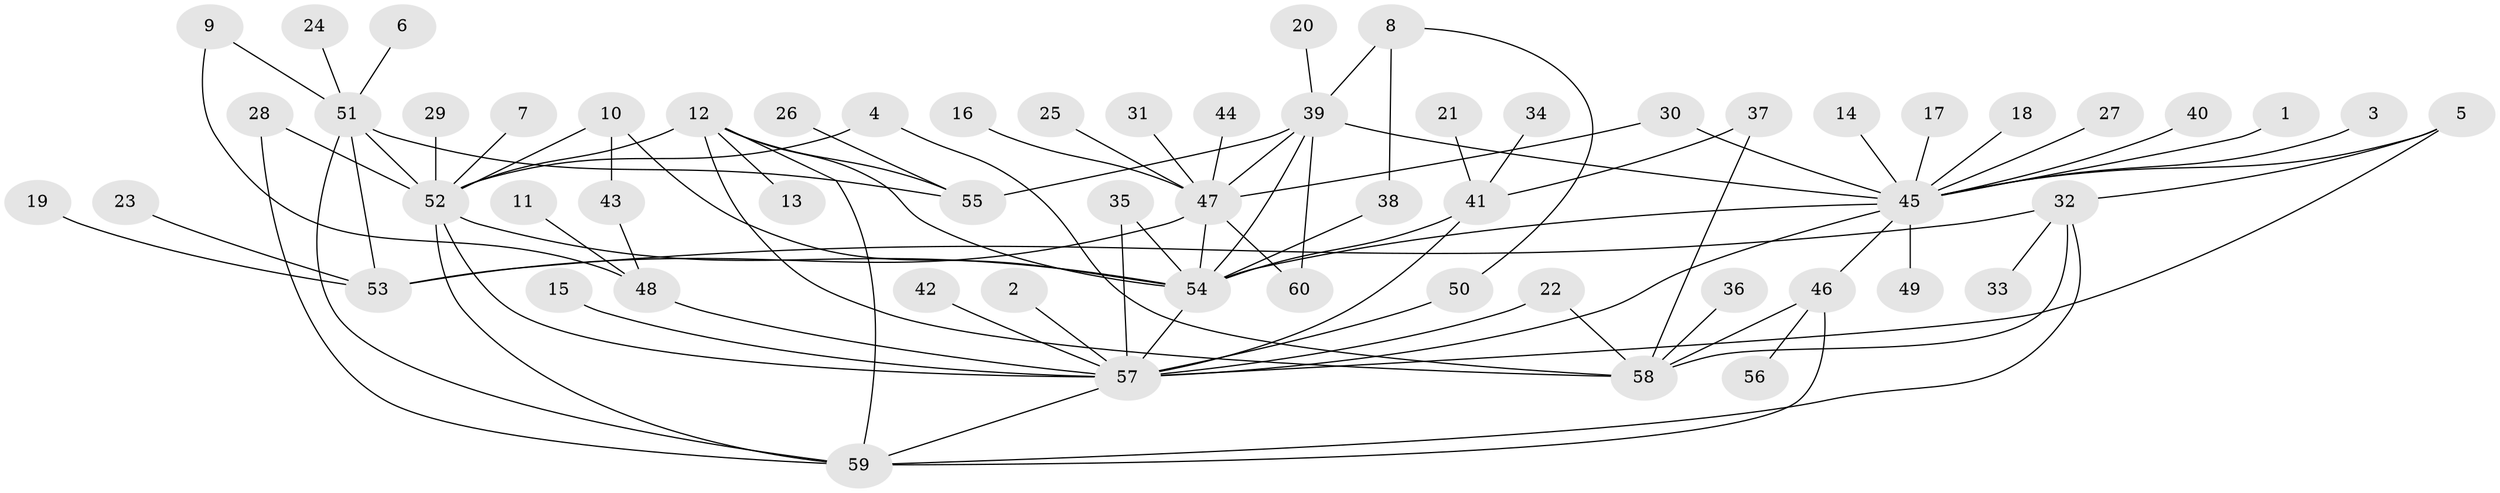 // original degree distribution, {8: 0.041666666666666664, 5: 0.016666666666666666, 9: 0.025, 11: 0.016666666666666666, 18: 0.008333333333333333, 1: 0.5166666666666667, 4: 0.05, 2: 0.20833333333333334, 3: 0.08333333333333333, 6: 0.025, 7: 0.008333333333333333}
// Generated by graph-tools (version 1.1) at 2025/26/03/09/25 03:26:02]
// undirected, 60 vertices, 89 edges
graph export_dot {
graph [start="1"]
  node [color=gray90,style=filled];
  1;
  2;
  3;
  4;
  5;
  6;
  7;
  8;
  9;
  10;
  11;
  12;
  13;
  14;
  15;
  16;
  17;
  18;
  19;
  20;
  21;
  22;
  23;
  24;
  25;
  26;
  27;
  28;
  29;
  30;
  31;
  32;
  33;
  34;
  35;
  36;
  37;
  38;
  39;
  40;
  41;
  42;
  43;
  44;
  45;
  46;
  47;
  48;
  49;
  50;
  51;
  52;
  53;
  54;
  55;
  56;
  57;
  58;
  59;
  60;
  1 -- 45 [weight=1.0];
  2 -- 57 [weight=1.0];
  3 -- 45 [weight=1.0];
  4 -- 52 [weight=1.0];
  4 -- 58 [weight=1.0];
  5 -- 32 [weight=1.0];
  5 -- 45 [weight=1.0];
  5 -- 57 [weight=1.0];
  6 -- 51 [weight=1.0];
  7 -- 52 [weight=1.0];
  8 -- 38 [weight=1.0];
  8 -- 39 [weight=1.0];
  8 -- 50 [weight=1.0];
  9 -- 48 [weight=1.0];
  9 -- 51 [weight=1.0];
  10 -- 43 [weight=1.0];
  10 -- 52 [weight=1.0];
  10 -- 54 [weight=1.0];
  11 -- 48 [weight=1.0];
  12 -- 13 [weight=1.0];
  12 -- 52 [weight=1.0];
  12 -- 54 [weight=1.0];
  12 -- 55 [weight=1.0];
  12 -- 58 [weight=1.0];
  12 -- 59 [weight=1.0];
  14 -- 45 [weight=1.0];
  15 -- 57 [weight=1.0];
  16 -- 47 [weight=1.0];
  17 -- 45 [weight=1.0];
  18 -- 45 [weight=1.0];
  19 -- 53 [weight=1.0];
  20 -- 39 [weight=1.0];
  21 -- 41 [weight=1.0];
  22 -- 57 [weight=1.0];
  22 -- 58 [weight=1.0];
  23 -- 53 [weight=1.0];
  24 -- 51 [weight=1.0];
  25 -- 47 [weight=1.0];
  26 -- 55 [weight=1.0];
  27 -- 45 [weight=1.0];
  28 -- 52 [weight=1.0];
  28 -- 59 [weight=1.0];
  29 -- 52 [weight=1.0];
  30 -- 45 [weight=1.0];
  30 -- 47 [weight=1.0];
  31 -- 47 [weight=1.0];
  32 -- 33 [weight=1.0];
  32 -- 53 [weight=1.0];
  32 -- 58 [weight=2.0];
  32 -- 59 [weight=1.0];
  34 -- 41 [weight=1.0];
  35 -- 54 [weight=1.0];
  35 -- 57 [weight=1.0];
  36 -- 58 [weight=1.0];
  37 -- 41 [weight=1.0];
  37 -- 58 [weight=1.0];
  38 -- 54 [weight=1.0];
  39 -- 45 [weight=2.0];
  39 -- 47 [weight=2.0];
  39 -- 54 [weight=1.0];
  39 -- 55 [weight=1.0];
  39 -- 60 [weight=1.0];
  40 -- 45 [weight=1.0];
  41 -- 54 [weight=1.0];
  41 -- 57 [weight=1.0];
  42 -- 57 [weight=1.0];
  43 -- 48 [weight=1.0];
  44 -- 47 [weight=1.0];
  45 -- 46 [weight=1.0];
  45 -- 49 [weight=1.0];
  45 -- 54 [weight=1.0];
  45 -- 57 [weight=1.0];
  46 -- 56 [weight=1.0];
  46 -- 58 [weight=1.0];
  46 -- 59 [weight=1.0];
  47 -- 53 [weight=1.0];
  47 -- 54 [weight=1.0];
  47 -- 60 [weight=1.0];
  48 -- 57 [weight=1.0];
  50 -- 57 [weight=1.0];
  51 -- 52 [weight=1.0];
  51 -- 53 [weight=1.0];
  51 -- 55 [weight=1.0];
  51 -- 59 [weight=1.0];
  52 -- 54 [weight=1.0];
  52 -- 57 [weight=1.0];
  52 -- 59 [weight=1.0];
  54 -- 57 [weight=1.0];
  57 -- 59 [weight=1.0];
}

